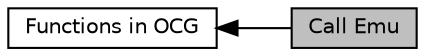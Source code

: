digraph "Call Emu"
{
  edge [fontname="Helvetica",fontsize="10",labelfontname="Helvetica",labelfontsize="10"];
  node [fontname="Helvetica",fontsize="10",shape=box];
  rankdir=LR;
  Node1 [label="Call Emu",height=0.2,width=0.4,color="black", fillcolor="grey75", style="filled", fontcolor="black",tooltip="Call the emulator."];
  Node2 [label="Functions in OCG",height=0.2,width=0.4,color="black", fillcolor="white", style="filled",URL="$group____fn.html",tooltip="describing all the functions used by OCG"];
  Node2->Node1 [shape=plaintext, dir="back", style="solid"];
}
